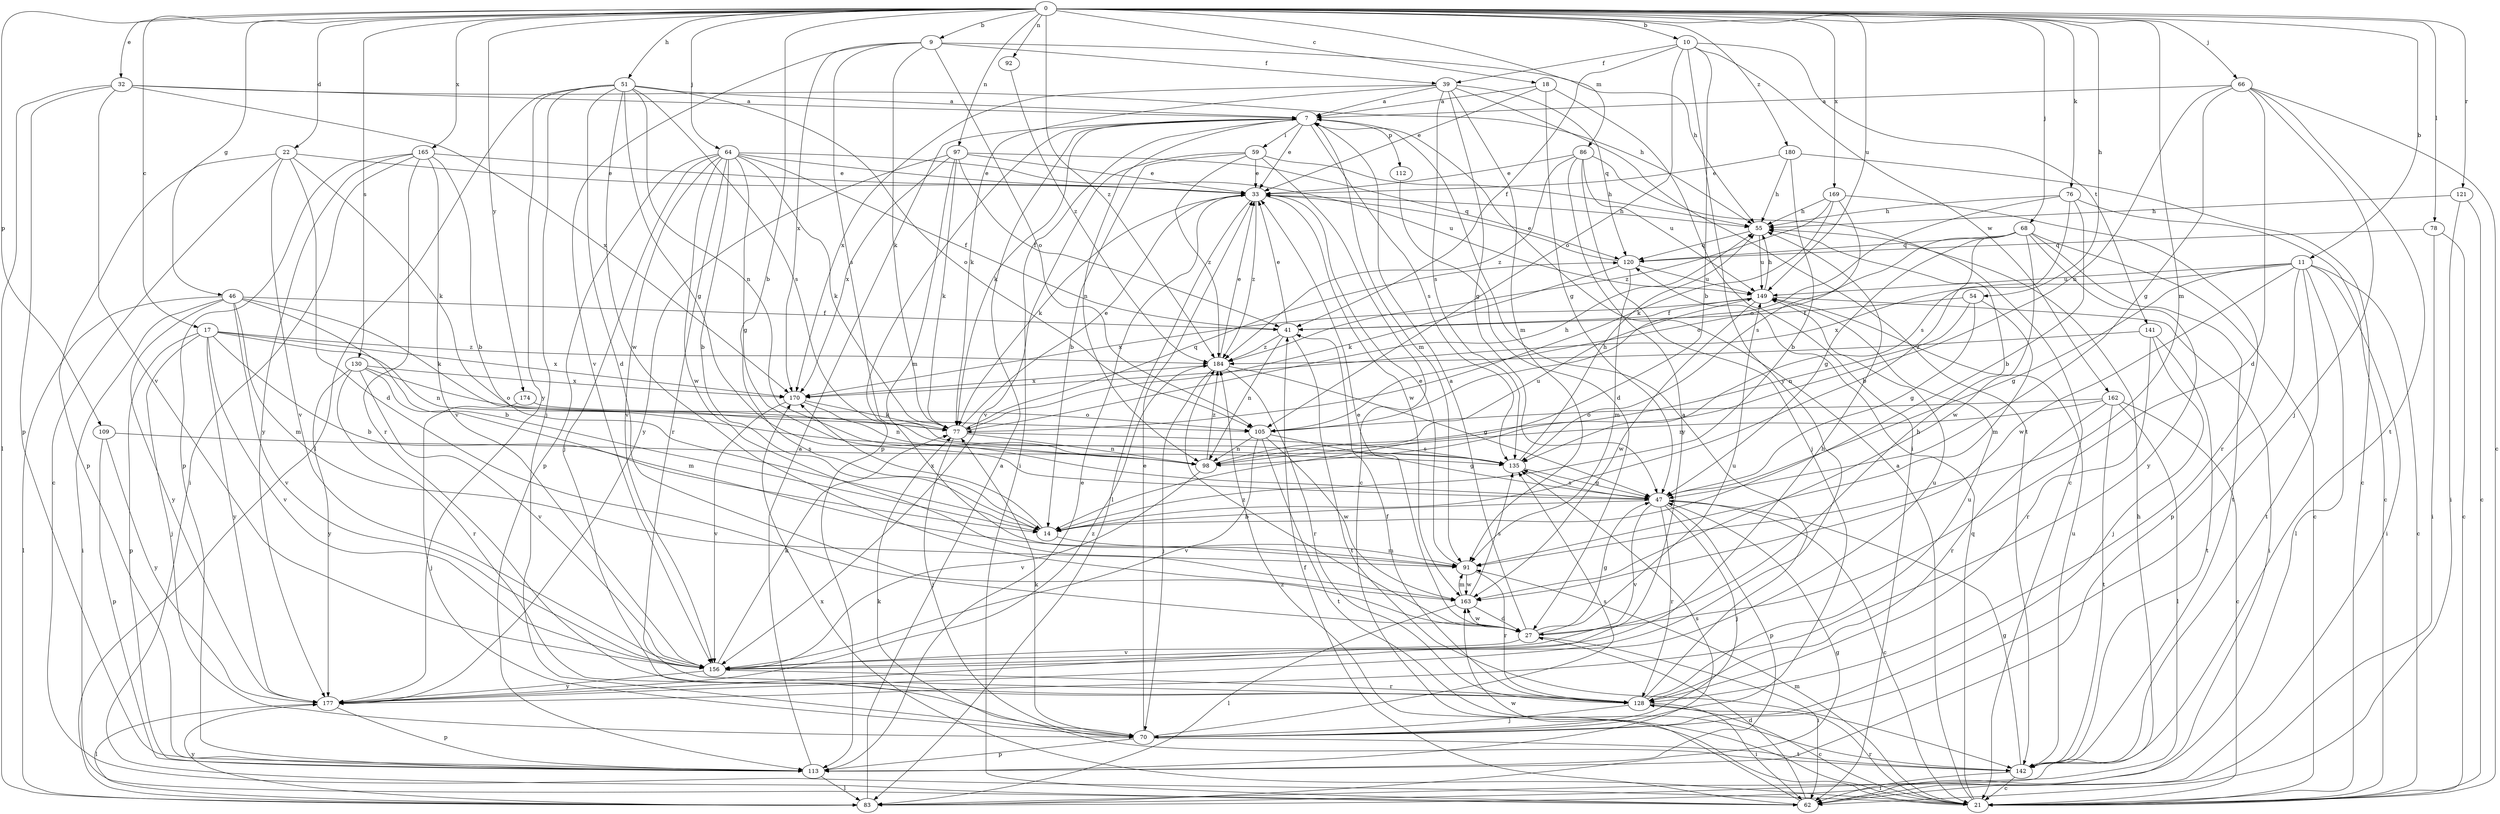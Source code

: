 strict digraph  {
0;
7;
9;
10;
11;
14;
17;
18;
21;
22;
27;
32;
33;
39;
41;
46;
47;
51;
54;
55;
59;
62;
64;
66;
68;
70;
76;
77;
78;
83;
86;
91;
92;
97;
98;
105;
109;
112;
113;
120;
121;
128;
130;
135;
141;
142;
149;
156;
162;
163;
165;
169;
170;
174;
177;
180;
184;
0 -> 9  [label=b];
0 -> 10  [label=b];
0 -> 11  [label=b];
0 -> 14  [label=b];
0 -> 17  [label=c];
0 -> 18  [label=c];
0 -> 22  [label=d];
0 -> 32  [label=e];
0 -> 46  [label=g];
0 -> 51  [label=h];
0 -> 54  [label=h];
0 -> 64  [label=j];
0 -> 66  [label=j];
0 -> 68  [label=j];
0 -> 76  [label=k];
0 -> 78  [label=l];
0 -> 86  [label=m];
0 -> 91  [label=m];
0 -> 92  [label=n];
0 -> 97  [label=n];
0 -> 109  [label=p];
0 -> 121  [label=r];
0 -> 130  [label=s];
0 -> 149  [label=u];
0 -> 165  [label=x];
0 -> 169  [label=x];
0 -> 174  [label=y];
0 -> 180  [label=z];
0 -> 184  [label=z];
7 -> 33  [label=e];
7 -> 59  [label=i];
7 -> 62  [label=i];
7 -> 77  [label=k];
7 -> 91  [label=m];
7 -> 98  [label=n];
7 -> 112  [label=p];
7 -> 113  [label=p];
7 -> 135  [label=s];
9 -> 39  [label=f];
9 -> 55  [label=h];
9 -> 77  [label=k];
9 -> 105  [label=o];
9 -> 135  [label=s];
9 -> 156  [label=v];
9 -> 170  [label=x];
10 -> 14  [label=b];
10 -> 39  [label=f];
10 -> 41  [label=f];
10 -> 105  [label=o];
10 -> 141  [label=t];
10 -> 162  [label=w];
10 -> 177  [label=y];
11 -> 21  [label=c];
11 -> 47  [label=g];
11 -> 62  [label=i];
11 -> 83  [label=l];
11 -> 113  [label=p];
11 -> 142  [label=t];
11 -> 149  [label=u];
11 -> 163  [label=w];
11 -> 170  [label=x];
14 -> 91  [label=m];
14 -> 170  [label=x];
17 -> 14  [label=b];
17 -> 70  [label=j];
17 -> 98  [label=n];
17 -> 113  [label=p];
17 -> 156  [label=v];
17 -> 170  [label=x];
17 -> 177  [label=y];
17 -> 184  [label=z];
18 -> 7  [label=a];
18 -> 33  [label=e];
18 -> 47  [label=g];
18 -> 62  [label=i];
21 -> 7  [label=a];
21 -> 91  [label=m];
21 -> 120  [label=q];
21 -> 128  [label=r];
21 -> 170  [label=x];
21 -> 184  [label=z];
22 -> 21  [label=c];
22 -> 27  [label=d];
22 -> 33  [label=e];
22 -> 77  [label=k];
22 -> 113  [label=p];
22 -> 156  [label=v];
27 -> 7  [label=a];
27 -> 33  [label=e];
27 -> 47  [label=g];
27 -> 55  [label=h];
27 -> 62  [label=i];
27 -> 149  [label=u];
27 -> 156  [label=v];
27 -> 163  [label=w];
27 -> 184  [label=z];
32 -> 7  [label=a];
32 -> 55  [label=h];
32 -> 83  [label=l];
32 -> 113  [label=p];
32 -> 156  [label=v];
32 -> 170  [label=x];
33 -> 55  [label=h];
33 -> 77  [label=k];
33 -> 83  [label=l];
33 -> 163  [label=w];
33 -> 184  [label=z];
39 -> 7  [label=a];
39 -> 47  [label=g];
39 -> 77  [label=k];
39 -> 91  [label=m];
39 -> 120  [label=q];
39 -> 135  [label=s];
39 -> 142  [label=t];
39 -> 170  [label=x];
41 -> 33  [label=e];
41 -> 98  [label=n];
41 -> 142  [label=t];
41 -> 184  [label=z];
46 -> 14  [label=b];
46 -> 41  [label=f];
46 -> 62  [label=i];
46 -> 77  [label=k];
46 -> 83  [label=l];
46 -> 91  [label=m];
46 -> 156  [label=v];
46 -> 177  [label=y];
47 -> 14  [label=b];
47 -> 21  [label=c];
47 -> 70  [label=j];
47 -> 113  [label=p];
47 -> 128  [label=r];
47 -> 135  [label=s];
47 -> 156  [label=v];
51 -> 7  [label=a];
51 -> 27  [label=d];
51 -> 47  [label=g];
51 -> 70  [label=j];
51 -> 83  [label=l];
51 -> 98  [label=n];
51 -> 105  [label=o];
51 -> 135  [label=s];
51 -> 163  [label=w];
51 -> 177  [label=y];
54 -> 41  [label=f];
54 -> 47  [label=g];
54 -> 91  [label=m];
54 -> 98  [label=n];
55 -> 120  [label=q];
55 -> 149  [label=u];
59 -> 14  [label=b];
59 -> 21  [label=c];
59 -> 33  [label=e];
59 -> 55  [label=h];
59 -> 156  [label=v];
59 -> 184  [label=z];
62 -> 27  [label=d];
62 -> 41  [label=f];
62 -> 163  [label=w];
64 -> 14  [label=b];
64 -> 33  [label=e];
64 -> 41  [label=f];
64 -> 47  [label=g];
64 -> 70  [label=j];
64 -> 77  [label=k];
64 -> 113  [label=p];
64 -> 128  [label=r];
64 -> 149  [label=u];
64 -> 156  [label=v];
64 -> 163  [label=w];
66 -> 7  [label=a];
66 -> 21  [label=c];
66 -> 27  [label=d];
66 -> 47  [label=g];
66 -> 70  [label=j];
66 -> 98  [label=n];
66 -> 142  [label=t];
68 -> 14  [label=b];
68 -> 21  [label=c];
68 -> 47  [label=g];
68 -> 105  [label=o];
68 -> 120  [label=q];
68 -> 142  [label=t];
68 -> 163  [label=w];
68 -> 177  [label=y];
70 -> 33  [label=e];
70 -> 77  [label=k];
70 -> 113  [label=p];
70 -> 135  [label=s];
70 -> 142  [label=t];
76 -> 14  [label=b];
76 -> 21  [label=c];
76 -> 55  [label=h];
76 -> 105  [label=o];
76 -> 135  [label=s];
77 -> 33  [label=e];
77 -> 55  [label=h];
77 -> 70  [label=j];
77 -> 98  [label=n];
77 -> 120  [label=q];
77 -> 135  [label=s];
78 -> 21  [label=c];
78 -> 62  [label=i];
78 -> 120  [label=q];
83 -> 7  [label=a];
83 -> 47  [label=g];
83 -> 55  [label=h];
83 -> 177  [label=y];
86 -> 21  [label=c];
86 -> 33  [label=e];
86 -> 70  [label=j];
86 -> 149  [label=u];
86 -> 177  [label=y];
86 -> 184  [label=z];
91 -> 33  [label=e];
91 -> 128  [label=r];
91 -> 163  [label=w];
92 -> 184  [label=z];
97 -> 33  [label=e];
97 -> 41  [label=f];
97 -> 77  [label=k];
97 -> 91  [label=m];
97 -> 120  [label=q];
97 -> 170  [label=x];
97 -> 177  [label=y];
98 -> 149  [label=u];
98 -> 156  [label=v];
98 -> 184  [label=z];
105 -> 47  [label=g];
105 -> 98  [label=n];
105 -> 142  [label=t];
105 -> 156  [label=v];
105 -> 163  [label=w];
109 -> 113  [label=p];
109 -> 135  [label=s];
109 -> 177  [label=y];
112 -> 27  [label=d];
113 -> 7  [label=a];
113 -> 33  [label=e];
113 -> 83  [label=l];
113 -> 135  [label=s];
120 -> 33  [label=e];
120 -> 77  [label=k];
120 -> 91  [label=m];
120 -> 149  [label=u];
121 -> 21  [label=c];
121 -> 55  [label=h];
121 -> 62  [label=i];
128 -> 7  [label=a];
128 -> 21  [label=c];
128 -> 41  [label=f];
128 -> 62  [label=i];
128 -> 70  [label=j];
128 -> 149  [label=u];
130 -> 91  [label=m];
130 -> 105  [label=o];
130 -> 128  [label=r];
130 -> 156  [label=v];
130 -> 170  [label=x];
130 -> 177  [label=y];
135 -> 47  [label=g];
135 -> 55  [label=h];
141 -> 70  [label=j];
141 -> 128  [label=r];
141 -> 142  [label=t];
141 -> 184  [label=z];
142 -> 21  [label=c];
142 -> 47  [label=g];
142 -> 62  [label=i];
142 -> 77  [label=k];
142 -> 149  [label=u];
149 -> 41  [label=f];
149 -> 55  [label=h];
149 -> 62  [label=i];
149 -> 163  [label=w];
149 -> 170  [label=x];
156 -> 55  [label=h];
156 -> 77  [label=k];
156 -> 128  [label=r];
156 -> 149  [label=u];
156 -> 177  [label=y];
162 -> 21  [label=c];
162 -> 83  [label=l];
162 -> 98  [label=n];
162 -> 105  [label=o];
162 -> 128  [label=r];
162 -> 142  [label=t];
163 -> 27  [label=d];
163 -> 83  [label=l];
163 -> 91  [label=m];
163 -> 135  [label=s];
165 -> 14  [label=b];
165 -> 33  [label=e];
165 -> 62  [label=i];
165 -> 113  [label=p];
165 -> 128  [label=r];
165 -> 156  [label=v];
165 -> 177  [label=y];
169 -> 55  [label=h];
169 -> 77  [label=k];
169 -> 128  [label=r];
169 -> 135  [label=s];
169 -> 184  [label=z];
170 -> 77  [label=k];
170 -> 98  [label=n];
170 -> 156  [label=v];
174 -> 70  [label=j];
174 -> 105  [label=o];
177 -> 83  [label=l];
177 -> 113  [label=p];
177 -> 184  [label=z];
180 -> 14  [label=b];
180 -> 21  [label=c];
180 -> 33  [label=e];
180 -> 55  [label=h];
184 -> 33  [label=e];
184 -> 47  [label=g];
184 -> 70  [label=j];
184 -> 128  [label=r];
184 -> 170  [label=x];
}
